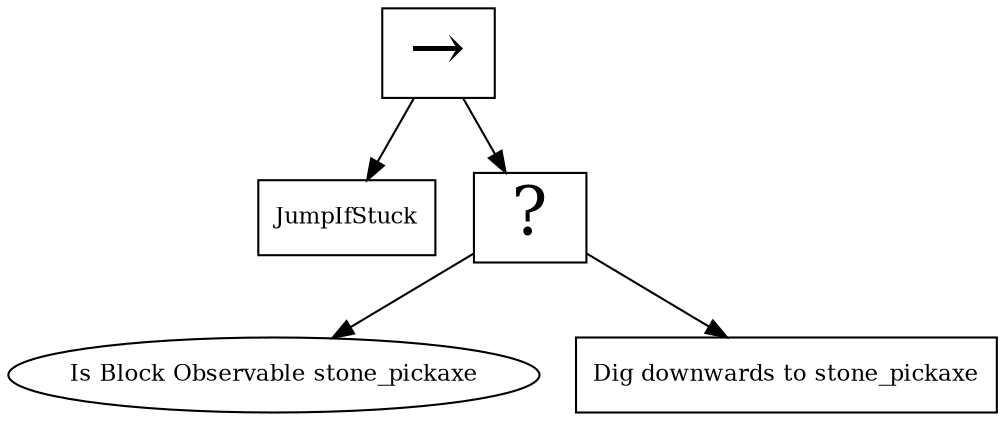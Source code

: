 digraph BaseTree {
ordering=out;
"854a9500-2331-4bed-9eb4-dad4c06f61b5" [fontsize=32, label="→", labelfontsize=32, shape=box];
"579cdf0d-75e7-40fe-bc74-7eddb807d801" [fontsize=11, label=JumpIfStuck, labelfontsize=11, shape=box];
"854a9500-2331-4bed-9eb4-dad4c06f61b5" -> "579cdf0d-75e7-40fe-bc74-7eddb807d801";
"0e7087f0-0f77-4464-98d7-4b7dd9887fd8" [fontsize=32, label="?", labelfontsize=32, shape=box];
"ce047edf-6be4-4a9c-a33e-00c4ddcbd874" [fontsize=11, label="Is Block Observable stone_pickaxe", labelfontsize=11, shape=oval];
"0e7087f0-0f77-4464-98d7-4b7dd9887fd8" -> "ce047edf-6be4-4a9c-a33e-00c4ddcbd874";
"f07a050f-e5e4-4411-9f42-e1dda8e88894" [fontsize=11, label="Dig downwards to stone_pickaxe", labelfontsize=11, shape=box];
"0e7087f0-0f77-4464-98d7-4b7dd9887fd8" -> "f07a050f-e5e4-4411-9f42-e1dda8e88894";
"854a9500-2331-4bed-9eb4-dad4c06f61b5" -> "0e7087f0-0f77-4464-98d7-4b7dd9887fd8";
}
